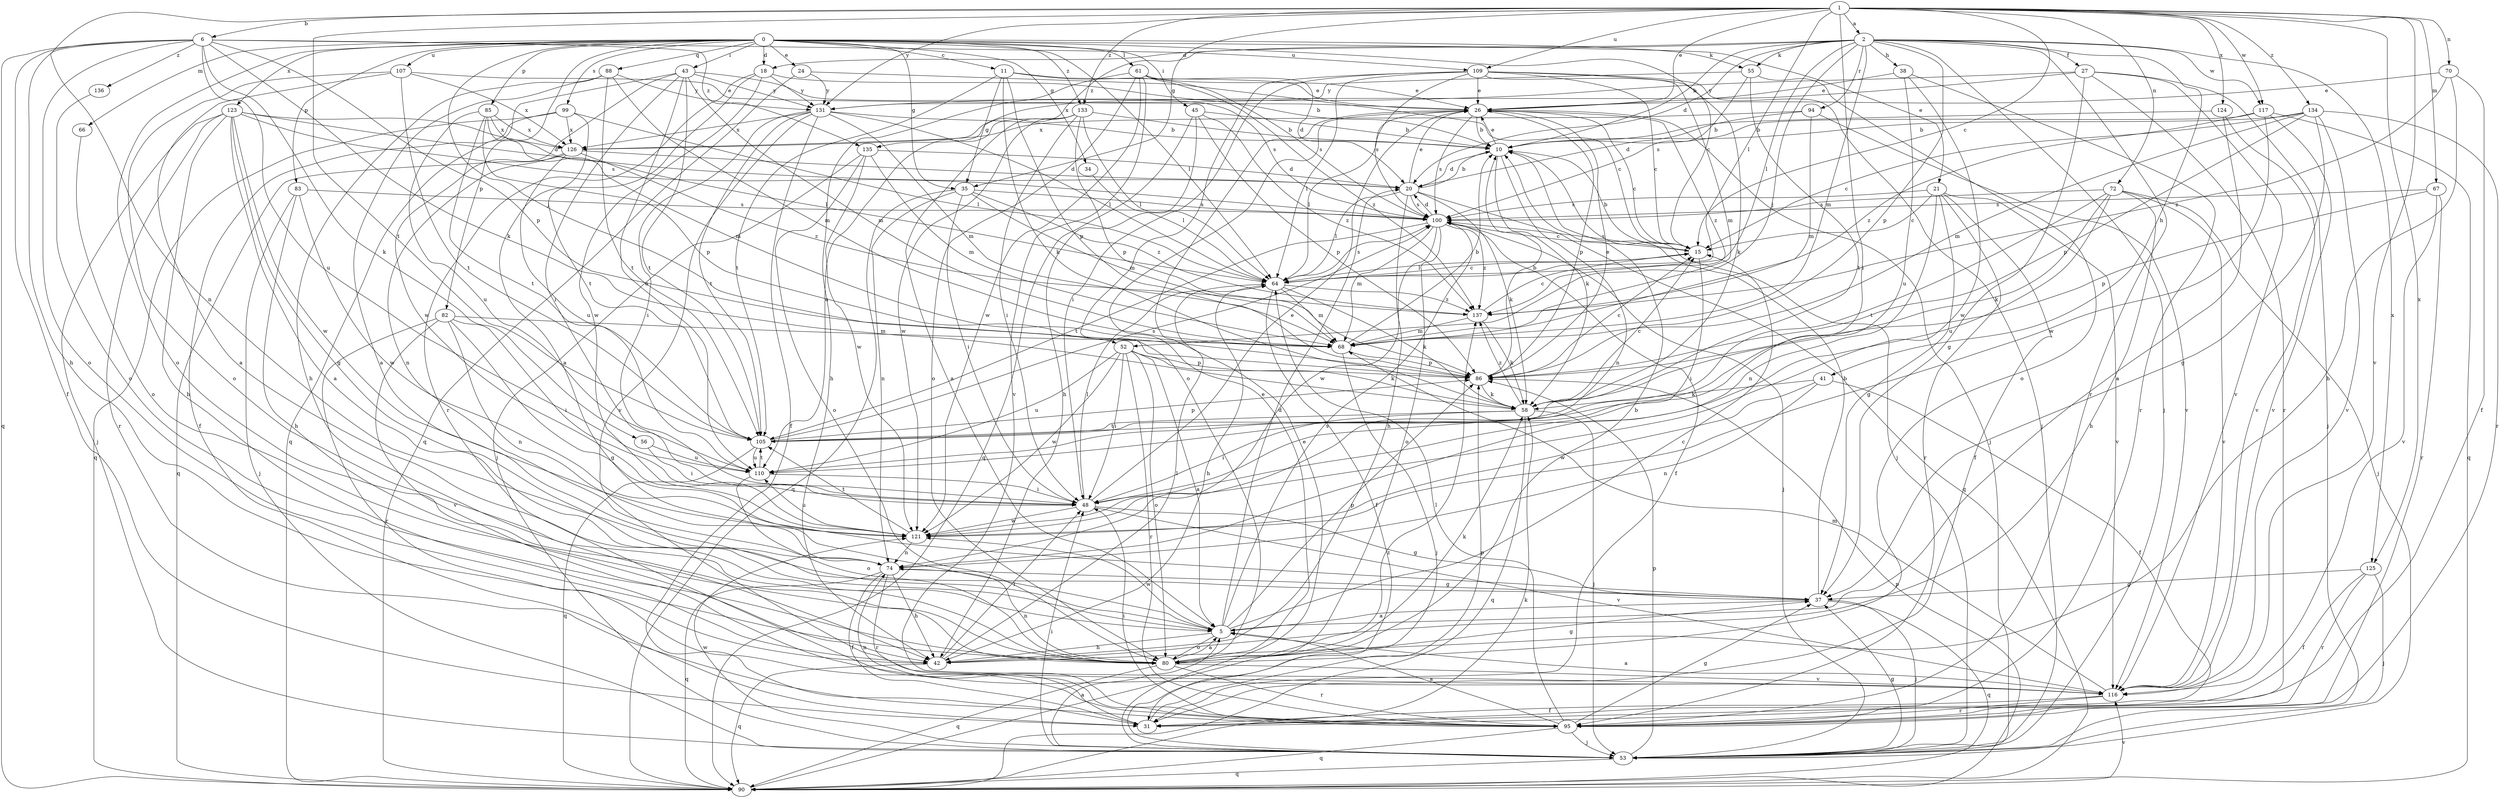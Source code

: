 strict digraph  {
0;
1;
2;
5;
6;
10;
11;
15;
18;
20;
21;
24;
26;
27;
31;
34;
35;
37;
38;
41;
42;
43;
45;
48;
52;
53;
55;
56;
58;
61;
64;
66;
67;
68;
70;
72;
74;
80;
82;
83;
85;
86;
88;
90;
94;
95;
99;
100;
105;
107;
109;
110;
116;
117;
121;
123;
124;
125;
126;
131;
133;
134;
135;
136;
137;
0 -> 11  [label=c];
0 -> 15  [label=c];
0 -> 18  [label=d];
0 -> 21  [label=e];
0 -> 24  [label=e];
0 -> 34  [label=g];
0 -> 35  [label=g];
0 -> 43  [label=i];
0 -> 45  [label=i];
0 -> 52  [label=j];
0 -> 55  [label=k];
0 -> 61  [label=l];
0 -> 64  [label=l];
0 -> 66  [label=m];
0 -> 80  [label=o];
0 -> 82  [label=p];
0 -> 83  [label=p];
0 -> 85  [label=p];
0 -> 88  [label=q];
0 -> 99  [label=s];
0 -> 107  [label=u];
0 -> 123  [label=x];
0 -> 133  [label=z];
1 -> 2  [label=a];
1 -> 6  [label=b];
1 -> 15  [label=c];
1 -> 26  [label=e];
1 -> 35  [label=g];
1 -> 48  [label=i];
1 -> 64  [label=l];
1 -> 67  [label=m];
1 -> 70  [label=n];
1 -> 72  [label=n];
1 -> 74  [label=n];
1 -> 105  [label=t];
1 -> 109  [label=u];
1 -> 116  [label=v];
1 -> 117  [label=w];
1 -> 124  [label=x];
1 -> 125  [label=x];
1 -> 131  [label=y];
1 -> 133  [label=z];
1 -> 134  [label=z];
2 -> 10  [label=b];
2 -> 18  [label=d];
2 -> 20  [label=d];
2 -> 27  [label=f];
2 -> 38  [label=h];
2 -> 41  [label=h];
2 -> 52  [label=j];
2 -> 53  [label=j];
2 -> 55  [label=k];
2 -> 64  [label=l];
2 -> 68  [label=m];
2 -> 86  [label=p];
2 -> 94  [label=r];
2 -> 95  [label=r];
2 -> 117  [label=w];
2 -> 125  [label=x];
2 -> 135  [label=z];
5 -> 15  [label=c];
5 -> 20  [label=d];
5 -> 42  [label=h];
5 -> 80  [label=o];
5 -> 86  [label=p];
5 -> 100  [label=s];
5 -> 121  [label=w];
6 -> 31  [label=f];
6 -> 42  [label=h];
6 -> 56  [label=k];
6 -> 58  [label=k];
6 -> 80  [label=o];
6 -> 86  [label=p];
6 -> 90  [label=q];
6 -> 109  [label=u];
6 -> 110  [label=u];
6 -> 135  [label=z];
6 -> 136  [label=z];
10 -> 20  [label=d];
10 -> 26  [label=e];
10 -> 53  [label=j];
10 -> 58  [label=k];
10 -> 74  [label=n];
11 -> 26  [label=e];
11 -> 35  [label=g];
11 -> 58  [label=k];
11 -> 86  [label=p];
11 -> 100  [label=s];
11 -> 105  [label=t];
15 -> 10  [label=b];
15 -> 48  [label=i];
15 -> 64  [label=l];
15 -> 100  [label=s];
18 -> 5  [label=a];
18 -> 10  [label=b];
18 -> 95  [label=r];
18 -> 121  [label=w];
18 -> 131  [label=y];
20 -> 10  [label=b];
20 -> 26  [label=e];
20 -> 42  [label=h];
20 -> 58  [label=k];
20 -> 64  [label=l];
20 -> 90  [label=q];
20 -> 100  [label=s];
21 -> 15  [label=c];
21 -> 31  [label=f];
21 -> 37  [label=g];
21 -> 74  [label=n];
21 -> 95  [label=r];
21 -> 100  [label=s];
21 -> 116  [label=v];
24 -> 15  [label=c];
24 -> 90  [label=q];
24 -> 131  [label=y];
26 -> 10  [label=b];
26 -> 15  [label=c];
26 -> 53  [label=j];
26 -> 64  [label=l];
26 -> 86  [label=p];
26 -> 100  [label=s];
26 -> 137  [label=z];
27 -> 37  [label=g];
27 -> 53  [label=j];
27 -> 95  [label=r];
27 -> 116  [label=v];
27 -> 126  [label=x];
27 -> 131  [label=y];
31 -> 74  [label=n];
31 -> 86  [label=p];
34 -> 64  [label=l];
35 -> 48  [label=i];
35 -> 68  [label=m];
35 -> 74  [label=n];
35 -> 90  [label=q];
35 -> 100  [label=s];
35 -> 137  [label=z];
37 -> 5  [label=a];
37 -> 10  [label=b];
37 -> 53  [label=j];
37 -> 90  [label=q];
38 -> 26  [label=e];
38 -> 95  [label=r];
38 -> 110  [label=u];
38 -> 121  [label=w];
41 -> 31  [label=f];
41 -> 58  [label=k];
41 -> 74  [label=n];
41 -> 121  [label=w];
42 -> 48  [label=i];
42 -> 64  [label=l];
42 -> 90  [label=q];
43 -> 48  [label=i];
43 -> 68  [label=m];
43 -> 90  [label=q];
43 -> 100  [label=s];
43 -> 105  [label=t];
43 -> 110  [label=u];
43 -> 121  [label=w];
43 -> 131  [label=y];
45 -> 10  [label=b];
45 -> 42  [label=h];
45 -> 86  [label=p];
45 -> 90  [label=q];
45 -> 137  [label=z];
48 -> 26  [label=e];
48 -> 37  [label=g];
48 -> 64  [label=l];
48 -> 116  [label=v];
48 -> 121  [label=w];
52 -> 5  [label=a];
52 -> 48  [label=i];
52 -> 58  [label=k];
52 -> 80  [label=o];
52 -> 86  [label=p];
52 -> 95  [label=r];
52 -> 110  [label=u];
52 -> 121  [label=w];
53 -> 5  [label=a];
53 -> 26  [label=e];
53 -> 37  [label=g];
53 -> 48  [label=i];
53 -> 86  [label=p];
53 -> 90  [label=q];
53 -> 121  [label=w];
55 -> 80  [label=o];
55 -> 100  [label=s];
55 -> 105  [label=t];
55 -> 131  [label=y];
56 -> 48  [label=i];
56 -> 110  [label=u];
58 -> 15  [label=c];
58 -> 48  [label=i];
58 -> 53  [label=j];
58 -> 90  [label=q];
58 -> 105  [label=t];
58 -> 137  [label=z];
61 -> 20  [label=d];
61 -> 26  [label=e];
61 -> 42  [label=h];
61 -> 80  [label=o];
61 -> 116  [label=v];
61 -> 121  [label=w];
61 -> 137  [label=z];
64 -> 15  [label=c];
64 -> 31  [label=f];
64 -> 42  [label=h];
64 -> 58  [label=k];
64 -> 68  [label=m];
64 -> 100  [label=s];
64 -> 137  [label=z];
66 -> 80  [label=o];
67 -> 86  [label=p];
67 -> 95  [label=r];
67 -> 100  [label=s];
67 -> 116  [label=v];
68 -> 10  [label=b];
68 -> 53  [label=j];
68 -> 86  [label=p];
70 -> 26  [label=e];
70 -> 31  [label=f];
70 -> 42  [label=h];
70 -> 137  [label=z];
72 -> 42  [label=h];
72 -> 53  [label=j];
72 -> 58  [label=k];
72 -> 100  [label=s];
72 -> 105  [label=t];
72 -> 110  [label=u];
72 -> 116  [label=v];
74 -> 31  [label=f];
74 -> 37  [label=g];
74 -> 42  [label=h];
74 -> 90  [label=q];
74 -> 95  [label=r];
80 -> 5  [label=a];
80 -> 10  [label=b];
80 -> 26  [label=e];
80 -> 37  [label=g];
80 -> 58  [label=k];
80 -> 74  [label=n];
80 -> 90  [label=q];
80 -> 95  [label=r];
80 -> 116  [label=v];
82 -> 37  [label=g];
82 -> 48  [label=i];
82 -> 68  [label=m];
82 -> 74  [label=n];
82 -> 95  [label=r];
82 -> 116  [label=v];
83 -> 42  [label=h];
83 -> 53  [label=j];
83 -> 100  [label=s];
83 -> 121  [label=w];
85 -> 64  [label=l];
85 -> 68  [label=m];
85 -> 86  [label=p];
85 -> 105  [label=t];
85 -> 110  [label=u];
85 -> 126  [label=x];
86 -> 10  [label=b];
86 -> 15  [label=c];
86 -> 26  [label=e];
86 -> 58  [label=k];
88 -> 5  [label=a];
88 -> 42  [label=h];
88 -> 68  [label=m];
88 -> 105  [label=t];
88 -> 131  [label=y];
90 -> 58  [label=k];
90 -> 86  [label=p];
90 -> 116  [label=v];
90 -> 137  [label=z];
94 -> 20  [label=d];
94 -> 68  [label=m];
94 -> 116  [label=v];
94 -> 126  [label=x];
95 -> 5  [label=a];
95 -> 37  [label=g];
95 -> 48  [label=i];
95 -> 53  [label=j];
95 -> 64  [label=l];
95 -> 90  [label=q];
99 -> 31  [label=f];
99 -> 64  [label=l];
99 -> 90  [label=q];
99 -> 105  [label=t];
99 -> 126  [label=x];
100 -> 15  [label=c];
100 -> 20  [label=d];
100 -> 31  [label=f];
100 -> 53  [label=j];
100 -> 68  [label=m];
100 -> 80  [label=o];
100 -> 105  [label=t];
100 -> 121  [label=w];
100 -> 137  [label=z];
105 -> 86  [label=p];
105 -> 90  [label=q];
105 -> 100  [label=s];
105 -> 110  [label=u];
107 -> 5  [label=a];
107 -> 26  [label=e];
107 -> 80  [label=o];
107 -> 105  [label=t];
107 -> 126  [label=x];
109 -> 15  [label=c];
109 -> 26  [label=e];
109 -> 48  [label=i];
109 -> 53  [label=j];
109 -> 58  [label=k];
109 -> 64  [label=l];
109 -> 68  [label=m];
109 -> 80  [label=o];
109 -> 100  [label=s];
110 -> 48  [label=i];
110 -> 80  [label=o];
110 -> 105  [label=t];
116 -> 5  [label=a];
116 -> 31  [label=f];
116 -> 68  [label=m];
116 -> 95  [label=r];
117 -> 10  [label=b];
117 -> 90  [label=q];
117 -> 116  [label=v];
117 -> 121  [label=w];
117 -> 137  [label=z];
121 -> 74  [label=n];
121 -> 105  [label=t];
121 -> 110  [label=u];
123 -> 5  [label=a];
123 -> 20  [label=d];
123 -> 37  [label=g];
123 -> 42  [label=h];
123 -> 53  [label=j];
123 -> 95  [label=r];
123 -> 100  [label=s];
123 -> 121  [label=w];
123 -> 126  [label=x];
124 -> 5  [label=a];
124 -> 10  [label=b];
124 -> 116  [label=v];
125 -> 31  [label=f];
125 -> 37  [label=g];
125 -> 53  [label=j];
125 -> 95  [label=r];
126 -> 20  [label=d];
126 -> 74  [label=n];
126 -> 90  [label=q];
126 -> 110  [label=u];
126 -> 137  [label=z];
131 -> 10  [label=b];
131 -> 31  [label=f];
131 -> 48  [label=i];
131 -> 64  [label=l];
131 -> 68  [label=m];
131 -> 105  [label=t];
131 -> 116  [label=v];
131 -> 126  [label=x];
133 -> 5  [label=a];
133 -> 10  [label=b];
133 -> 48  [label=i];
133 -> 64  [label=l];
133 -> 86  [label=p];
133 -> 110  [label=u];
133 -> 121  [label=w];
134 -> 10  [label=b];
134 -> 15  [label=c];
134 -> 37  [label=g];
134 -> 68  [label=m];
134 -> 86  [label=p];
134 -> 95  [label=r];
134 -> 116  [label=v];
135 -> 20  [label=d];
135 -> 53  [label=j];
135 -> 68  [label=m];
135 -> 80  [label=o];
135 -> 121  [label=w];
136 -> 80  [label=o];
137 -> 15  [label=c];
137 -> 58  [label=k];
137 -> 68  [label=m];
}
